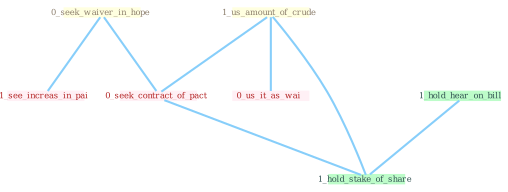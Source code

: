 Graph G{ 
    node
    [shape=polygon,style=filled,width=.5,height=.06,color="#BDFCC9",fixedsize=true,fontsize=4,
    fontcolor="#2f4f4f"];
    {node
    [color="#ffffe0", fontcolor="#8b7d6b"] "0_seek_waiver_in_hope " "1_us_amount_of_crude "}
{node [color="#fff0f5", fontcolor="#b22222"] "0_seek_contract_of_pact " "0_us_it_as_wai " "1_see_increas_in_pai "}
edge [color="#B0E2FF"];

	"0_seek_waiver_in_hope " -- "0_seek_contract_of_pact " [w="1", color="#87cefa" ];
	"0_seek_waiver_in_hope " -- "1_see_increas_in_pai " [w="1", color="#87cefa" ];
	"1_us_amount_of_crude " -- "0_seek_contract_of_pact " [w="1", color="#87cefa" ];
	"1_us_amount_of_crude " -- "0_us_it_as_wai " [w="1", color="#87cefa" ];
	"1_us_amount_of_crude " -- "1_hold_stake_of_share " [w="1", color="#87cefa" ];
	"0_seek_contract_of_pact " -- "1_hold_stake_of_share " [w="1", color="#87cefa" ];
	"1_hold_hear_on_bill " -- "1_hold_stake_of_share " [w="1", color="#87cefa" ];
}